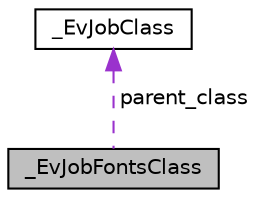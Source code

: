 digraph "_EvJobFontsClass"
{
  edge [fontname="Helvetica",fontsize="10",labelfontname="Helvetica",labelfontsize="10"];
  node [fontname="Helvetica",fontsize="10",shape=record];
  Node1 [label="_EvJobFontsClass",height=0.2,width=0.4,color="black", fillcolor="grey75", style="filled" fontcolor="black"];
  Node2 -> Node1 [dir="back",color="darkorchid3",fontsize="10",style="dashed",label=" parent_class" ,fontname="Helvetica"];
  Node2 [label="_EvJobClass",height=0.2,width=0.4,color="black", fillcolor="white", style="filled",URL="$d9/da3/struct__EvJobClass.html"];
}
